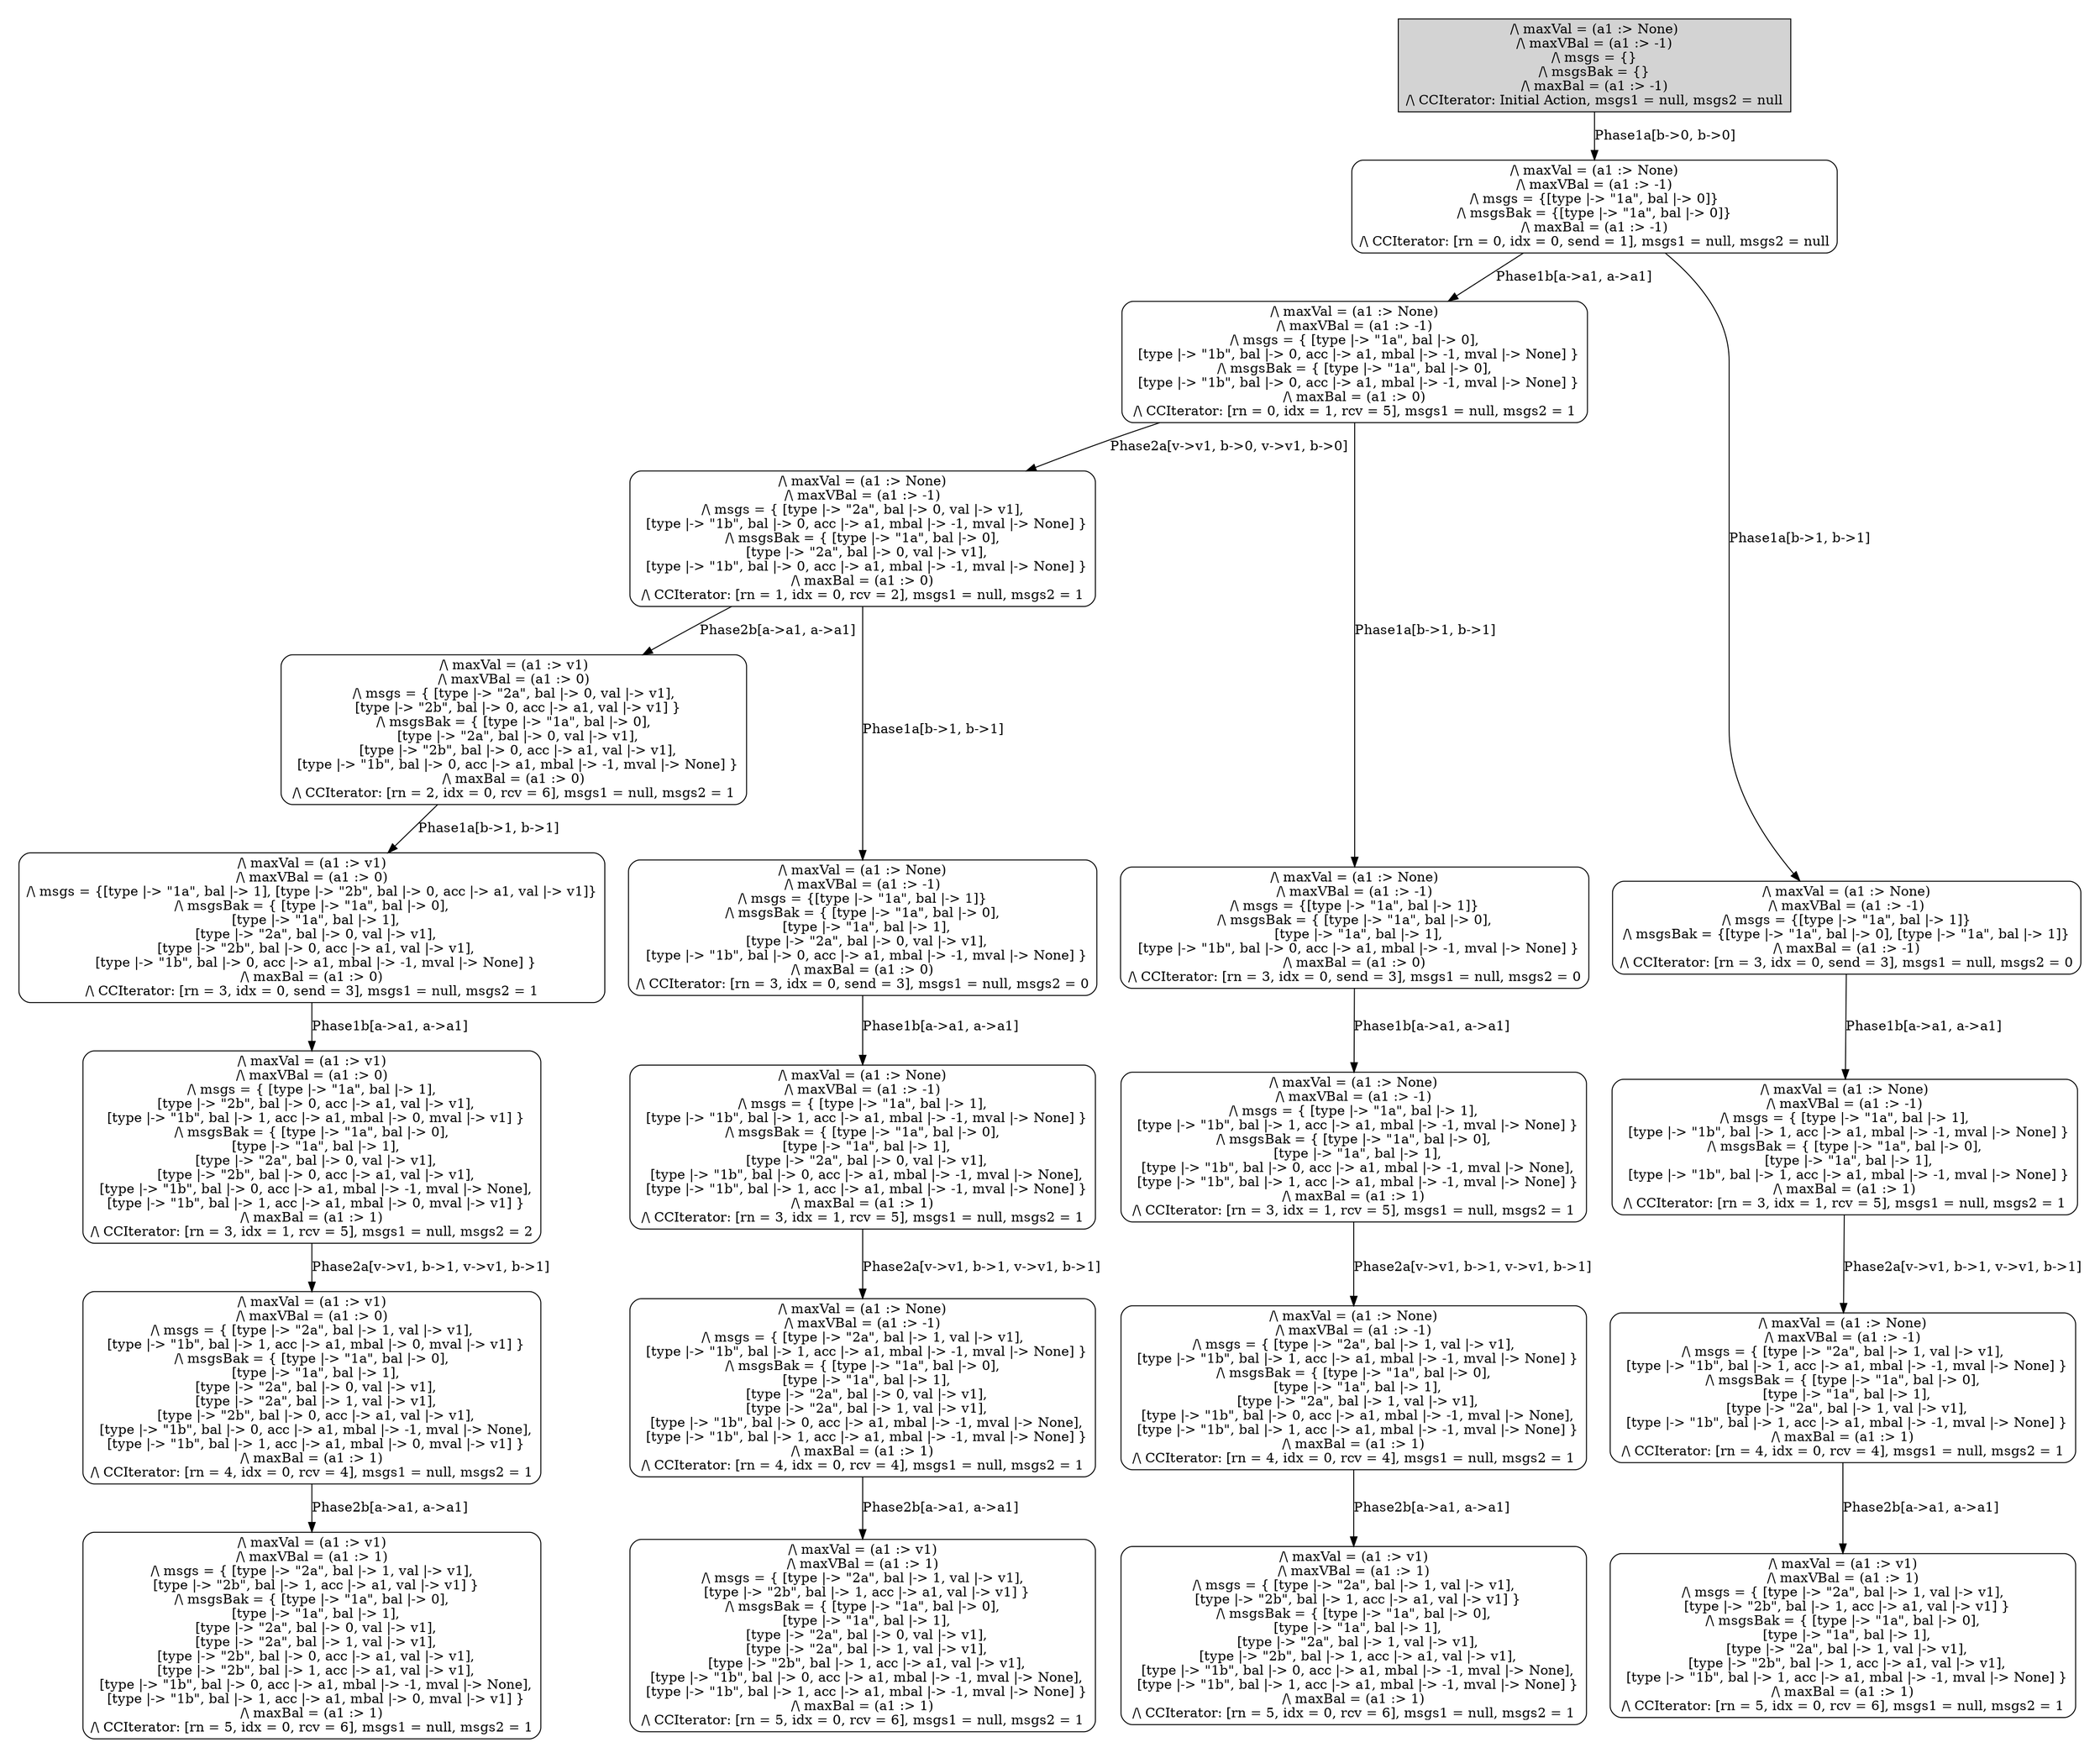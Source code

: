 strict digraph DiskGraph {
node [shape=box,style=rounded]
nodesep=0.35;
subgraph cluster_graph {
color="white";
8958225014105557027 [label="/\\ maxVal = (a1 :> None)\n/\\ maxVBal = (a1 :> -1)\n/\\ msgs = {}\n/\\ msgsBak = {}\n/\\ maxBal = (a1 :> -1)\n/\\ CCIterator: Initial Action, msgs1 = null, msgs2 = null",style = filled]
8958225014105557027 -> 5078118075172790842 [label="Phase1a[b->0, b->0]",color="black",fontcolor="black"];
5078118075172790842 [label="/\\ maxVal = (a1 :> None)\n/\\ maxVBal = (a1 :> -1)\n/\\ msgs = {[type |-> \"1a\", bal |-> 0]}\n/\\ msgsBak = {[type |-> \"1a\", bal |-> 0]}\n/\\ maxBal = (a1 :> -1)\n/\\ CCIterator: [rn = 0, idx = 0, send = 1], msgs1 = null, msgs2 = null"];
5078118075172790842 -> -8964689506244760407 [label="Phase1b[a->a1, a->a1]",color="black",fontcolor="black"];
-8964689506244760407 [label="/\\ maxVal = (a1 :> None)\n/\\ maxVBal = (a1 :> -1)\n/\\ msgs = { [type |-> \"1a\", bal |-> 0],\n  [type |-> \"1b\", bal |-> 0, acc |-> a1, mbal |-> -1, mval |-> None] }\n/\\ msgsBak = { [type |-> \"1a\", bal |-> 0],\n  [type |-> \"1b\", bal |-> 0, acc |-> a1, mbal |-> -1, mval |-> None] }\n/\\ maxBal = (a1 :> 0)\n/\\ CCIterator: [rn = 0, idx = 1, rcv = 5], msgs1 = null, msgs2 = 1"];
5078118075172790842 -> -7792817112298674300 [label="Phase1a[b->1, b->1]",color="black",fontcolor="black"];
-7792817112298674300 [label="/\\ maxVal = (a1 :> None)\n/\\ maxVBal = (a1 :> -1)\n/\\ msgs = {[type |-> \"1a\", bal |-> 1]}\n/\\ msgsBak = {[type |-> \"1a\", bal |-> 0], [type |-> \"1a\", bal |-> 1]}\n/\\ maxBal = (a1 :> -1)\n/\\ CCIterator: [rn = 3, idx = 0, send = 3], msgs1 = null, msgs2 = 0"];
-8964689506244760407 -> -2032321169164385653 [label="Phase2a[v->v1, b->0, v->v1, b->0]",color="black",fontcolor="black"];
-2032321169164385653 [label="/\\ maxVal = (a1 :> None)\n/\\ maxVBal = (a1 :> -1)\n/\\ msgs = { [type |-> \"2a\", bal |-> 0, val |-> v1],\n  [type |-> \"1b\", bal |-> 0, acc |-> a1, mbal |-> -1, mval |-> None] }\n/\\ msgsBak = { [type |-> \"1a\", bal |-> 0],\n  [type |-> \"2a\", bal |-> 0, val |-> v1],\n  [type |-> \"1b\", bal |-> 0, acc |-> a1, mbal |-> -1, mval |-> None] }\n/\\ maxBal = (a1 :> 0)\n/\\ CCIterator: [rn = 1, idx = 0, rcv = 2], msgs1 = null, msgs2 = 1"];
-8964689506244760407 -> -632146434988267322 [label="Phase1a[b->1, b->1]",color="black",fontcolor="black"];
-632146434988267322 [label="/\\ maxVal = (a1 :> None)\n/\\ maxVBal = (a1 :> -1)\n/\\ msgs = {[type |-> \"1a\", bal |-> 1]}\n/\\ msgsBak = { [type |-> \"1a\", bal |-> 0],\n  [type |-> \"1a\", bal |-> 1],\n  [type |-> \"1b\", bal |-> 0, acc |-> a1, mbal |-> -1, mval |-> None] }\n/\\ maxBal = (a1 :> 0)\n/\\ CCIterator: [rn = 3, idx = 0, send = 3], msgs1 = null, msgs2 = 0"];
-7792817112298674300 -> -3379024975249647233 [label="Phase1b[a->a1, a->a1]",color="black",fontcolor="black"];
-3379024975249647233 [label="/\\ maxVal = (a1 :> None)\n/\\ maxVBal = (a1 :> -1)\n/\\ msgs = { [type |-> \"1a\", bal |-> 1],\n  [type |-> \"1b\", bal |-> 1, acc |-> a1, mbal |-> -1, mval |-> None] }\n/\\ msgsBak = { [type |-> \"1a\", bal |-> 0],\n  [type |-> \"1a\", bal |-> 1],\n  [type |-> \"1b\", bal |-> 1, acc |-> a1, mbal |-> -1, mval |-> None] }\n/\\ maxBal = (a1 :> 1)\n/\\ CCIterator: [rn = 3, idx = 1, rcv = 5], msgs1 = null, msgs2 = 1"];
-2032321169164385653 -> -90047289285082202 [label="Phase2b[a->a1, a->a1]",color="black",fontcolor="black"];
-90047289285082202 [label="/\\ maxVal = (a1 :> v1)\n/\\ maxVBal = (a1 :> 0)\n/\\ msgs = { [type |-> \"2a\", bal |-> 0, val |-> v1],\n  [type |-> \"2b\", bal |-> 0, acc |-> a1, val |-> v1] }\n/\\ msgsBak = { [type |-> \"1a\", bal |-> 0],\n  [type |-> \"2a\", bal |-> 0, val |-> v1],\n  [type |-> \"2b\", bal |-> 0, acc |-> a1, val |-> v1],\n  [type |-> \"1b\", bal |-> 0, acc |-> a1, mbal |-> -1, mval |-> None] }\n/\\ maxBal = (a1 :> 0)\n/\\ CCIterator: [rn = 2, idx = 0, rcv = 6], msgs1 = null, msgs2 = 1"];
-2032321169164385653 -> 7065988305145397524 [label="Phase1a[b->1, b->1]",color="black",fontcolor="black"];
7065988305145397524 [label="/\\ maxVal = (a1 :> None)\n/\\ maxVBal = (a1 :> -1)\n/\\ msgs = {[type |-> \"1a\", bal |-> 1]}\n/\\ msgsBak = { [type |-> \"1a\", bal |-> 0],\n  [type |-> \"1a\", bal |-> 1],\n  [type |-> \"2a\", bal |-> 0, val |-> v1],\n  [type |-> \"1b\", bal |-> 0, acc |-> a1, mbal |-> -1, mval |-> None] }\n/\\ maxBal = (a1 :> 0)\n/\\ CCIterator: [rn = 3, idx = 0, send = 3], msgs1 = null, msgs2 = 0"];
-632146434988267322 -> 5848394082726845557 [label="Phase1b[a->a1, a->a1]",color="black",fontcolor="black"];
5848394082726845557 [label="/\\ maxVal = (a1 :> None)\n/\\ maxVBal = (a1 :> -1)\n/\\ msgs = { [type |-> \"1a\", bal |-> 1],\n  [type |-> \"1b\", bal |-> 1, acc |-> a1, mbal |-> -1, mval |-> None] }\n/\\ msgsBak = { [type |-> \"1a\", bal |-> 0],\n  [type |-> \"1a\", bal |-> 1],\n  [type |-> \"1b\", bal |-> 0, acc |-> a1, mbal |-> -1, mval |-> None],\n  [type |-> \"1b\", bal |-> 1, acc |-> a1, mbal |-> -1, mval |-> None] }\n/\\ maxBal = (a1 :> 1)\n/\\ CCIterator: [rn = 3, idx = 1, rcv = 5], msgs1 = null, msgs2 = 1"];
-3379024975249647233 -> -438199399786974879 [label="Phase2a[v->v1, b->1, v->v1, b->1]",color="black",fontcolor="black"];
-438199399786974879 [label="/\\ maxVal = (a1 :> None)\n/\\ maxVBal = (a1 :> -1)\n/\\ msgs = { [type |-> \"2a\", bal |-> 1, val |-> v1],\n  [type |-> \"1b\", bal |-> 1, acc |-> a1, mbal |-> -1, mval |-> None] }\n/\\ msgsBak = { [type |-> \"1a\", bal |-> 0],\n  [type |-> \"1a\", bal |-> 1],\n  [type |-> \"2a\", bal |-> 1, val |-> v1],\n  [type |-> \"1b\", bal |-> 1, acc |-> a1, mbal |-> -1, mval |-> None] }\n/\\ maxBal = (a1 :> 1)\n/\\ CCIterator: [rn = 4, idx = 0, rcv = 4], msgs1 = null, msgs2 = 1"];
-90047289285082202 -> -8391836881819289180 [label="Phase1a[b->1, b->1]",color="black",fontcolor="black"];
-8391836881819289180 [label="/\\ maxVal = (a1 :> v1)\n/\\ maxVBal = (a1 :> 0)\n/\\ msgs = {[type |-> \"1a\", bal |-> 1], [type |-> \"2b\", bal |-> 0, acc |-> a1, val |-> v1]}\n/\\ msgsBak = { [type |-> \"1a\", bal |-> 0],\n  [type |-> \"1a\", bal |-> 1],\n  [type |-> \"2a\", bal |-> 0, val |-> v1],\n  [type |-> \"2b\", bal |-> 0, acc |-> a1, val |-> v1],\n  [type |-> \"1b\", bal |-> 0, acc |-> a1, mbal |-> -1, mval |-> None] }\n/\\ maxBal = (a1 :> 0)\n/\\ CCIterator: [rn = 3, idx = 0, send = 3], msgs1 = null, msgs2 = 1"];
7065988305145397524 -> 5346313879588930926 [label="Phase1b[a->a1, a->a1]",color="black",fontcolor="black"];
5346313879588930926 [label="/\\ maxVal = (a1 :> None)\n/\\ maxVBal = (a1 :> -1)\n/\\ msgs = { [type |-> \"1a\", bal |-> 1],\n  [type |-> \"1b\", bal |-> 1, acc |-> a1, mbal |-> -1, mval |-> None] }\n/\\ msgsBak = { [type |-> \"1a\", bal |-> 0],\n  [type |-> \"1a\", bal |-> 1],\n  [type |-> \"2a\", bal |-> 0, val |-> v1],\n  [type |-> \"1b\", bal |-> 0, acc |-> a1, mbal |-> -1, mval |-> None],\n  [type |-> \"1b\", bal |-> 1, acc |-> a1, mbal |-> -1, mval |-> None] }\n/\\ maxBal = (a1 :> 1)\n/\\ CCIterator: [rn = 3, idx = 1, rcv = 5], msgs1 = null, msgs2 = 1"];
5848394082726845557 -> -6568749625525233045 [label="Phase2a[v->v1, b->1, v->v1, b->1]",color="black",fontcolor="black"];
-6568749625525233045 [label="/\\ maxVal = (a1 :> None)\n/\\ maxVBal = (a1 :> -1)\n/\\ msgs = { [type |-> \"2a\", bal |-> 1, val |-> v1],\n  [type |-> \"1b\", bal |-> 1, acc |-> a1, mbal |-> -1, mval |-> None] }\n/\\ msgsBak = { [type |-> \"1a\", bal |-> 0],\n  [type |-> \"1a\", bal |-> 1],\n  [type |-> \"2a\", bal |-> 1, val |-> v1],\n  [type |-> \"1b\", bal |-> 0, acc |-> a1, mbal |-> -1, mval |-> None],\n  [type |-> \"1b\", bal |-> 1, acc |-> a1, mbal |-> -1, mval |-> None] }\n/\\ maxBal = (a1 :> 1)\n/\\ CCIterator: [rn = 4, idx = 0, rcv = 4], msgs1 = null, msgs2 = 1"];
-438199399786974879 -> -989484815548420532 [label="Phase2b[a->a1, a->a1]",color="black",fontcolor="black"];
-989484815548420532 [label="/\\ maxVal = (a1 :> v1)\n/\\ maxVBal = (a1 :> 1)\n/\\ msgs = { [type |-> \"2a\", bal |-> 1, val |-> v1],\n  [type |-> \"2b\", bal |-> 1, acc |-> a1, val |-> v1] }\n/\\ msgsBak = { [type |-> \"1a\", bal |-> 0],\n  [type |-> \"1a\", bal |-> 1],\n  [type |-> \"2a\", bal |-> 1, val |-> v1],\n  [type |-> \"2b\", bal |-> 1, acc |-> a1, val |-> v1],\n  [type |-> \"1b\", bal |-> 1, acc |-> a1, mbal |-> -1, mval |-> None] }\n/\\ maxBal = (a1 :> 1)\n/\\ CCIterator: [rn = 5, idx = 0, rcv = 6], msgs1 = null, msgs2 = 1"];
-8391836881819289180 -> -4141270876304954471 [label="Phase1b[a->a1, a->a1]",color="black",fontcolor="black"];
-4141270876304954471 [label="/\\ maxVal = (a1 :> v1)\n/\\ maxVBal = (a1 :> 0)\n/\\ msgs = { [type |-> \"1a\", bal |-> 1],\n  [type |-> \"2b\", bal |-> 0, acc |-> a1, val |-> v1],\n  [type |-> \"1b\", bal |-> 1, acc |-> a1, mbal |-> 0, mval |-> v1] }\n/\\ msgsBak = { [type |-> \"1a\", bal |-> 0],\n  [type |-> \"1a\", bal |-> 1],\n  [type |-> \"2a\", bal |-> 0, val |-> v1],\n  [type |-> \"2b\", bal |-> 0, acc |-> a1, val |-> v1],\n  [type |-> \"1b\", bal |-> 0, acc |-> a1, mbal |-> -1, mval |-> None],\n  [type |-> \"1b\", bal |-> 1, acc |-> a1, mbal |-> 0, mval |-> v1] }\n/\\ maxBal = (a1 :> 1)\n/\\ CCIterator: [rn = 3, idx = 1, rcv = 5], msgs1 = null, msgs2 = 2"];
5346313879588930926 -> -2528905738957211091 [label="Phase2a[v->v1, b->1, v->v1, b->1]",color="black",fontcolor="black"];
-2528905738957211091 [label="/\\ maxVal = (a1 :> None)\n/\\ maxVBal = (a1 :> -1)\n/\\ msgs = { [type |-> \"2a\", bal |-> 1, val |-> v1],\n  [type |-> \"1b\", bal |-> 1, acc |-> a1, mbal |-> -1, mval |-> None] }\n/\\ msgsBak = { [type |-> \"1a\", bal |-> 0],\n  [type |-> \"1a\", bal |-> 1],\n  [type |-> \"2a\", bal |-> 0, val |-> v1],\n  [type |-> \"2a\", bal |-> 1, val |-> v1],\n  [type |-> \"1b\", bal |-> 0, acc |-> a1, mbal |-> -1, mval |-> None],\n  [type |-> \"1b\", bal |-> 1, acc |-> a1, mbal |-> -1, mval |-> None] }\n/\\ maxBal = (a1 :> 1)\n/\\ CCIterator: [rn = 4, idx = 0, rcv = 4], msgs1 = null, msgs2 = 1"];
-6568749625525233045 -> -1273210941022349705 [label="Phase2b[a->a1, a->a1]",color="black",fontcolor="black"];
-1273210941022349705 [label="/\\ maxVal = (a1 :> v1)\n/\\ maxVBal = (a1 :> 1)\n/\\ msgs = { [type |-> \"2a\", bal |-> 1, val |-> v1],\n  [type |-> \"2b\", bal |-> 1, acc |-> a1, val |-> v1] }\n/\\ msgsBak = { [type |-> \"1a\", bal |-> 0],\n  [type |-> \"1a\", bal |-> 1],\n  [type |-> \"2a\", bal |-> 1, val |-> v1],\n  [type |-> \"2b\", bal |-> 1, acc |-> a1, val |-> v1],\n  [type |-> \"1b\", bal |-> 0, acc |-> a1, mbal |-> -1, mval |-> None],\n  [type |-> \"1b\", bal |-> 1, acc |-> a1, mbal |-> -1, mval |-> None] }\n/\\ maxBal = (a1 :> 1)\n/\\ CCIterator: [rn = 5, idx = 0, rcv = 6], msgs1 = null, msgs2 = 1"];
-4141270876304954471 -> -51482137162115741 [label="Phase2a[v->v1, b->1, v->v1, b->1]",color="black",fontcolor="black"];
-51482137162115741 [label="/\\ maxVal = (a1 :> v1)\n/\\ maxVBal = (a1 :> 0)\n/\\ msgs = { [type |-> \"2a\", bal |-> 1, val |-> v1],\n  [type |-> \"1b\", bal |-> 1, acc |-> a1, mbal |-> 0, mval |-> v1] }\n/\\ msgsBak = { [type |-> \"1a\", bal |-> 0],\n  [type |-> \"1a\", bal |-> 1],\n  [type |-> \"2a\", bal |-> 0, val |-> v1],\n  [type |-> \"2a\", bal |-> 1, val |-> v1],\n  [type |-> \"2b\", bal |-> 0, acc |-> a1, val |-> v1],\n  [type |-> \"1b\", bal |-> 0, acc |-> a1, mbal |-> -1, mval |-> None],\n  [type |-> \"1b\", bal |-> 1, acc |-> a1, mbal |-> 0, mval |-> v1] }\n/\\ maxBal = (a1 :> 1)\n/\\ CCIterator: [rn = 4, idx = 0, rcv = 4], msgs1 = null, msgs2 = 1"];
-2528905738957211091 -> 3782355473107802477 [label="Phase2b[a->a1, a->a1]",color="black",fontcolor="black"];
3782355473107802477 [label="/\\ maxVal = (a1 :> v1)\n/\\ maxVBal = (a1 :> 1)\n/\\ msgs = { [type |-> \"2a\", bal |-> 1, val |-> v1],\n  [type |-> \"2b\", bal |-> 1, acc |-> a1, val |-> v1] }\n/\\ msgsBak = { [type |-> \"1a\", bal |-> 0],\n  [type |-> \"1a\", bal |-> 1],\n  [type |-> \"2a\", bal |-> 0, val |-> v1],\n  [type |-> \"2a\", bal |-> 1, val |-> v1],\n  [type |-> \"2b\", bal |-> 1, acc |-> a1, val |-> v1],\n  [type |-> \"1b\", bal |-> 0, acc |-> a1, mbal |-> -1, mval |-> None],\n  [type |-> \"1b\", bal |-> 1, acc |-> a1, mbal |-> -1, mval |-> None] }\n/\\ maxBal = (a1 :> 1)\n/\\ CCIterator: [rn = 5, idx = 0, rcv = 6], msgs1 = null, msgs2 = 1"];
-51482137162115741 -> -5677119629947665062 [label="Phase2b[a->a1, a->a1]",color="black",fontcolor="black"];
-5677119629947665062 [label="/\\ maxVal = (a1 :> v1)\n/\\ maxVBal = (a1 :> 1)\n/\\ msgs = { [type |-> \"2a\", bal |-> 1, val |-> v1],\n  [type |-> \"2b\", bal |-> 1, acc |-> a1, val |-> v1] }\n/\\ msgsBak = { [type |-> \"1a\", bal |-> 0],\n  [type |-> \"1a\", bal |-> 1],\n  [type |-> \"2a\", bal |-> 0, val |-> v1],\n  [type |-> \"2a\", bal |-> 1, val |-> v1],\n  [type |-> \"2b\", bal |-> 0, acc |-> a1, val |-> v1],\n  [type |-> \"2b\", bal |-> 1, acc |-> a1, val |-> v1],\n  [type |-> \"1b\", bal |-> 0, acc |-> a1, mbal |-> -1, mval |-> None],\n  [type |-> \"1b\", bal |-> 1, acc |-> a1, mbal |-> 0, mval |-> v1] }\n/\\ maxBal = (a1 :> 1)\n/\\ CCIterator: [rn = 5, idx = 0, rcv = 6], msgs1 = null, msgs2 = 1"];
{rank = same; 8958225014105557027;}
{rank = same; 5078118075172790842;}
{rank = same; -8964689506244760407;}
{rank = same; -2032321169164385653;}
{rank = same; -90047289285082202;}
{rank = same; 7065988305145397524;-632146434988267322;-7792817112298674300;-8391836881819289180;}
{rank = same; -3379024975249647233;-4141270876304954471;5346313879588930926;5848394082726845557;}
{rank = same; -51482137162115741;-438199399786974879;-2528905738957211091;-6568749625525233045;}
}
}